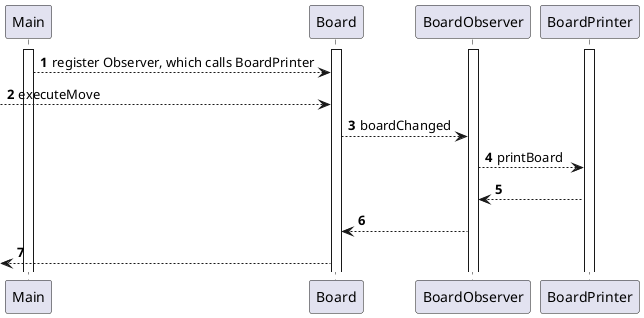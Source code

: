 @startuml
'https://plantuml.com/sequence-diagram

autonumber
activate Main
activate Board
activate BoardObserver
activate BoardPrinter
Main --> Board: register Observer, which calls BoardPrinter
[--> Board: executeMove
Board --> BoardObserver: boardChanged
BoardObserver --> BoardPrinter: printBoard
BoardObserver <-- BoardPrinter
Board <-- BoardObserver
[<-- Board

@enduml